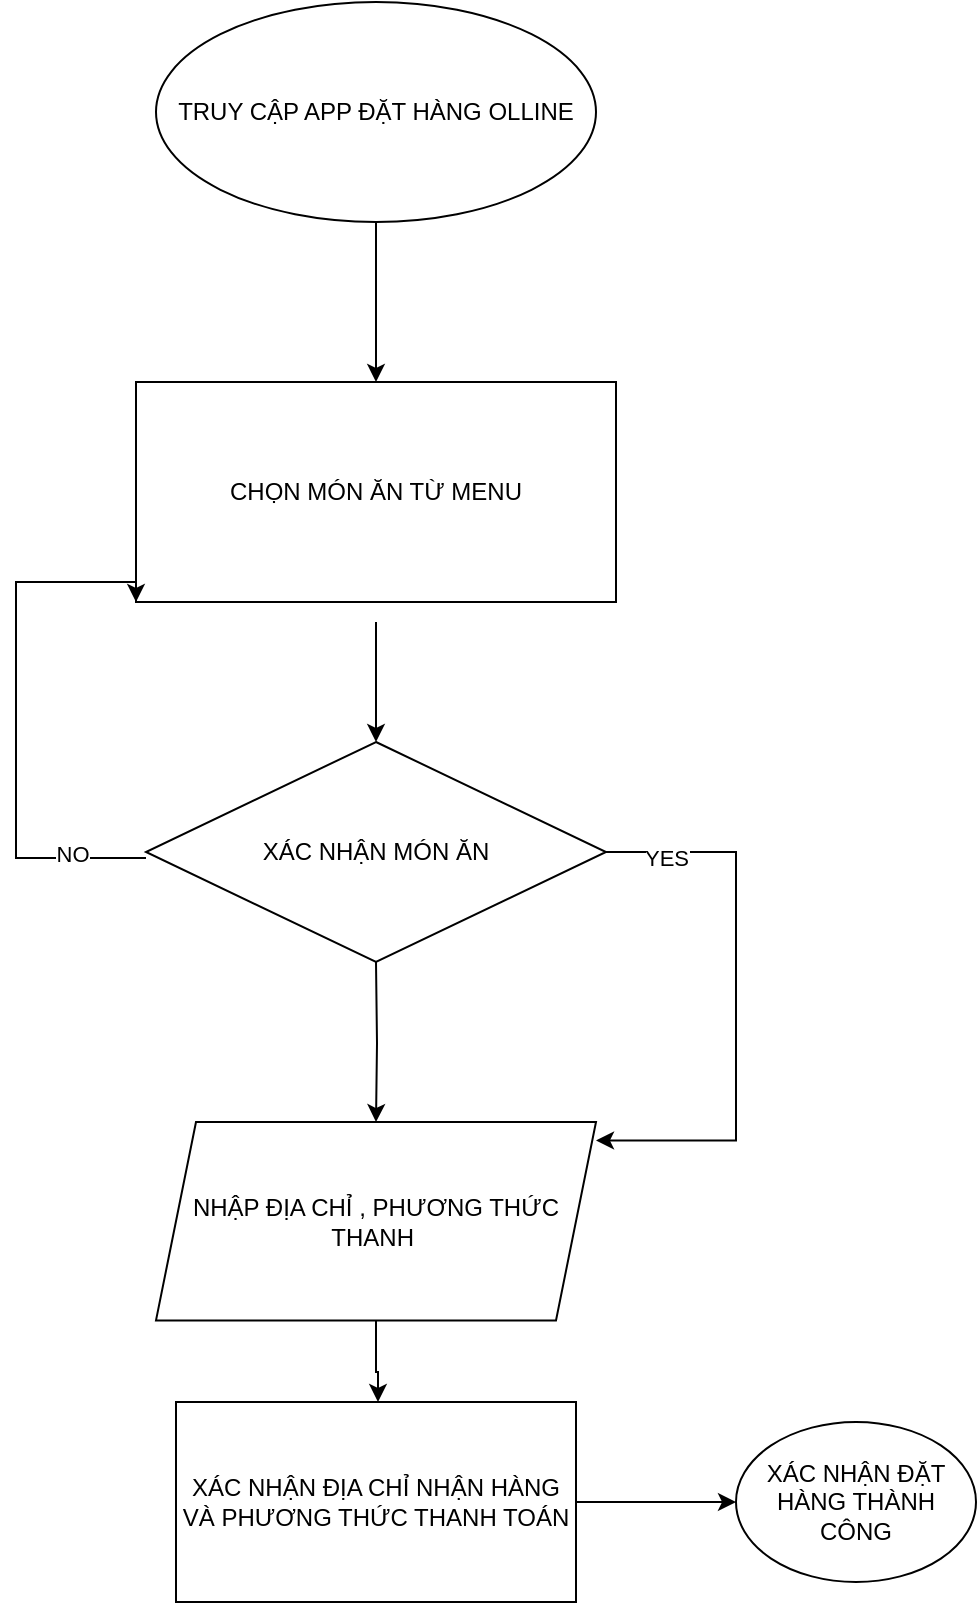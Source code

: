<mxfile version="28.2.3">
  <diagram name="Trang-1" id="RhYHpuJlWbS2WfAk0354">
    <mxGraphModel dx="1042" dy="562" grid="1" gridSize="10" guides="1" tooltips="1" connect="1" arrows="1" fold="1" page="1" pageScale="1" pageWidth="827" pageHeight="1169" math="0" shadow="0">
      <root>
        <mxCell id="0" />
        <mxCell id="1" parent="0" />
        <mxCell id="403X9bepCkMwgnI1Tz0u-34" style="edgeStyle=orthogonalEdgeStyle;rounded=0;orthogonalLoop=1;jettySize=auto;html=1;entryX=1;entryY=0.093;entryDx=0;entryDy=0;entryPerimeter=0;" edge="1" parent="1" source="403X9bepCkMwgnI1Tz0u-32" target="403X9bepCkMwgnI1Tz0u-24">
          <mxGeometry relative="1" as="geometry">
            <Array as="points">
              <mxPoint x="490" y="715" />
              <mxPoint x="490" y="860" />
            </Array>
          </mxGeometry>
        </mxCell>
        <mxCell id="403X9bepCkMwgnI1Tz0u-41" value="YES" style="edgeLabel;html=1;align=center;verticalAlign=middle;resizable=0;points=[];" vertex="1" connectable="0" parent="403X9bepCkMwgnI1Tz0u-34">
          <mxGeometry x="-0.79" y="-3" relative="1" as="geometry">
            <mxPoint as="offset" />
          </mxGeometry>
        </mxCell>
        <mxCell id="403X9bepCkMwgnI1Tz0u-18" style="edgeStyle=orthogonalEdgeStyle;rounded=0;orthogonalLoop=1;jettySize=auto;html=1;" edge="1" parent="1" source="403X9bepCkMwgnI1Tz0u-17">
          <mxGeometry relative="1" as="geometry">
            <mxPoint x="310" y="480" as="targetPoint" />
          </mxGeometry>
        </mxCell>
        <mxCell id="403X9bepCkMwgnI1Tz0u-17" value="TRUY CẬP APP ĐẶT HÀNG OLLINE" style="ellipse;whiteSpace=wrap;html=1;" vertex="1" parent="1">
          <mxGeometry x="200" y="290" width="220" height="110" as="geometry" />
        </mxCell>
        <mxCell id="403X9bepCkMwgnI1Tz0u-20" style="edgeStyle=orthogonalEdgeStyle;rounded=0;orthogonalLoop=1;jettySize=auto;html=1;" edge="1" parent="1">
          <mxGeometry relative="1" as="geometry">
            <mxPoint x="310" y="660" as="targetPoint" />
            <mxPoint x="310" y="600" as="sourcePoint" />
          </mxGeometry>
        </mxCell>
        <mxCell id="403X9bepCkMwgnI1Tz0u-23" style="edgeStyle=orthogonalEdgeStyle;rounded=0;orthogonalLoop=1;jettySize=auto;html=1;" edge="1" parent="1" target="403X9bepCkMwgnI1Tz0u-24">
          <mxGeometry relative="1" as="geometry">
            <mxPoint x="310" y="880.8" as="targetPoint" />
            <mxPoint x="310" y="770" as="sourcePoint" />
          </mxGeometry>
        </mxCell>
        <mxCell id="403X9bepCkMwgnI1Tz0u-25" style="edgeStyle=orthogonalEdgeStyle;rounded=0;orthogonalLoop=1;jettySize=auto;html=1;" edge="1" parent="1" source="403X9bepCkMwgnI1Tz0u-24" target="403X9bepCkMwgnI1Tz0u-28">
          <mxGeometry relative="1" as="geometry">
            <mxPoint x="310" y="1010" as="targetPoint" />
            <Array as="points">
              <mxPoint x="310" y="975" />
              <mxPoint x="311" y="975" />
            </Array>
          </mxGeometry>
        </mxCell>
        <mxCell id="403X9bepCkMwgnI1Tz0u-24" value="NHẬP ĐỊA CHỈ , PHƯƠNG THỨC THANH&amp;nbsp;" style="shape=parallelogram;perimeter=parallelogramPerimeter;whiteSpace=wrap;html=1;fixedSize=1;" vertex="1" parent="1">
          <mxGeometry x="200" y="850" width="220" height="99.2" as="geometry" />
        </mxCell>
        <mxCell id="403X9bepCkMwgnI1Tz0u-43" style="edgeStyle=orthogonalEdgeStyle;rounded=0;orthogonalLoop=1;jettySize=auto;html=1;" edge="1" parent="1" source="403X9bepCkMwgnI1Tz0u-28">
          <mxGeometry relative="1" as="geometry">
            <mxPoint x="490" y="1040" as="targetPoint" />
          </mxGeometry>
        </mxCell>
        <mxCell id="403X9bepCkMwgnI1Tz0u-28" value="XÁC NHẬN ĐỊA CHỈ NHẬN HÀNG VÀ PHƯƠNG THỨC THANH TOÁN" style="rounded=0;whiteSpace=wrap;html=1;" vertex="1" parent="1">
          <mxGeometry x="210" y="990" width="200" height="100" as="geometry" />
        </mxCell>
        <mxCell id="403X9bepCkMwgnI1Tz0u-31" value="CHỌN MÓN ĂN TỪ MENU" style="rounded=0;whiteSpace=wrap;html=1;" vertex="1" parent="1">
          <mxGeometry x="190" y="480" width="240" height="110" as="geometry" />
        </mxCell>
        <mxCell id="403X9bepCkMwgnI1Tz0u-32" value="XÁC NHẬN MÓN ĂN" style="rhombus;whiteSpace=wrap;html=1;" vertex="1" parent="1">
          <mxGeometry x="195" y="660" width="230" height="110" as="geometry" />
        </mxCell>
        <mxCell id="403X9bepCkMwgnI1Tz0u-39" style="edgeStyle=orthogonalEdgeStyle;rounded=0;orthogonalLoop=1;jettySize=auto;html=1;entryX=0;entryY=1;entryDx=0;entryDy=0;" edge="1" parent="1" target="403X9bepCkMwgnI1Tz0u-31">
          <mxGeometry relative="1" as="geometry">
            <mxPoint x="195.0" y="717.997" as="sourcePoint" />
            <mxPoint x="195.0" y="606.35" as="targetPoint" />
            <Array as="points">
              <mxPoint x="130" y="718" />
              <mxPoint x="130" y="580" />
              <mxPoint x="190" y="580" />
            </Array>
          </mxGeometry>
        </mxCell>
        <mxCell id="403X9bepCkMwgnI1Tz0u-40" value="NO" style="edgeLabel;html=1;align=center;verticalAlign=middle;resizable=0;points=[];" vertex="1" connectable="0" parent="403X9bepCkMwgnI1Tz0u-39">
          <mxGeometry x="-0.725" y="-2" relative="1" as="geometry">
            <mxPoint as="offset" />
          </mxGeometry>
        </mxCell>
        <mxCell id="403X9bepCkMwgnI1Tz0u-47" value="XÁC NHẬN ĐẶT HÀNG THÀNH CÔNG" style="ellipse;whiteSpace=wrap;html=1;" vertex="1" parent="1">
          <mxGeometry x="490" y="1000" width="120" height="80" as="geometry" />
        </mxCell>
      </root>
    </mxGraphModel>
  </diagram>
</mxfile>
